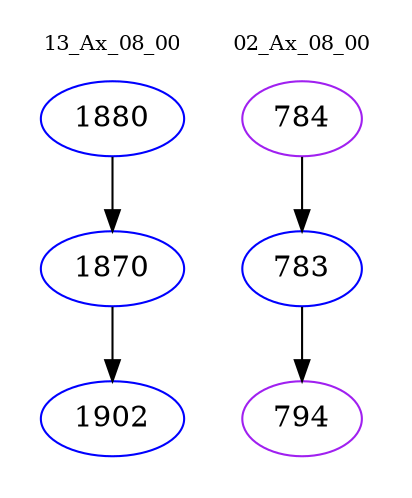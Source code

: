 digraph{
subgraph cluster_0 {
color = white
label = "13_Ax_08_00";
fontsize=10;
T0_1880 [label="1880", color="blue"]
T0_1880 -> T0_1870 [color="black"]
T0_1870 [label="1870", color="blue"]
T0_1870 -> T0_1902 [color="black"]
T0_1902 [label="1902", color="blue"]
}
subgraph cluster_1 {
color = white
label = "02_Ax_08_00";
fontsize=10;
T1_784 [label="784", color="purple"]
T1_784 -> T1_783 [color="black"]
T1_783 [label="783", color="blue"]
T1_783 -> T1_794 [color="black"]
T1_794 [label="794", color="purple"]
}
}
